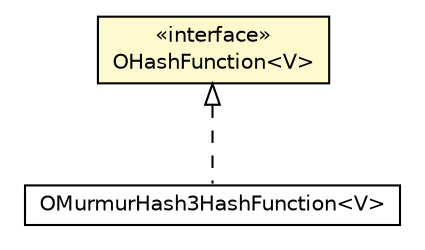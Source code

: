 #!/usr/local/bin/dot
#
# Class diagram 
# Generated by UMLGraph version R5_6-24-gf6e263 (http://www.umlgraph.org/)
#

digraph G {
	edge [fontname="Helvetica",fontsize=10,labelfontname="Helvetica",labelfontsize=10];
	node [fontname="Helvetica",fontsize=10,shape=plaintext];
	nodesep=0.25;
	ranksep=0.5;
	// com.orientechnologies.orient.core.index.hashindex.local.OHashFunction<V>
	c1887222 [label=<<table title="com.orientechnologies.orient.core.index.hashindex.local.OHashFunction" border="0" cellborder="1" cellspacing="0" cellpadding="2" port="p" bgcolor="lemonChiffon" href="./OHashFunction.html">
		<tr><td><table border="0" cellspacing="0" cellpadding="1">
<tr><td align="center" balign="center"> &#171;interface&#187; </td></tr>
<tr><td align="center" balign="center"> OHashFunction&lt;V&gt; </td></tr>
		</table></td></tr>
		</table>>, URL="./OHashFunction.html", fontname="Helvetica", fontcolor="black", fontsize=10.0];
	// com.orientechnologies.orient.core.index.hashindex.local.OMurmurHash3HashFunction<V>
	c1887234 [label=<<table title="com.orientechnologies.orient.core.index.hashindex.local.OMurmurHash3HashFunction" border="0" cellborder="1" cellspacing="0" cellpadding="2" port="p" href="./OMurmurHash3HashFunction.html">
		<tr><td><table border="0" cellspacing="0" cellpadding="1">
<tr><td align="center" balign="center"> OMurmurHash3HashFunction&lt;V&gt; </td></tr>
		</table></td></tr>
		</table>>, URL="./OMurmurHash3HashFunction.html", fontname="Helvetica", fontcolor="black", fontsize=10.0];
	//com.orientechnologies.orient.core.index.hashindex.local.OMurmurHash3HashFunction<V> implements com.orientechnologies.orient.core.index.hashindex.local.OHashFunction<V>
	c1887222:p -> c1887234:p [dir=back,arrowtail=empty,style=dashed];
}

